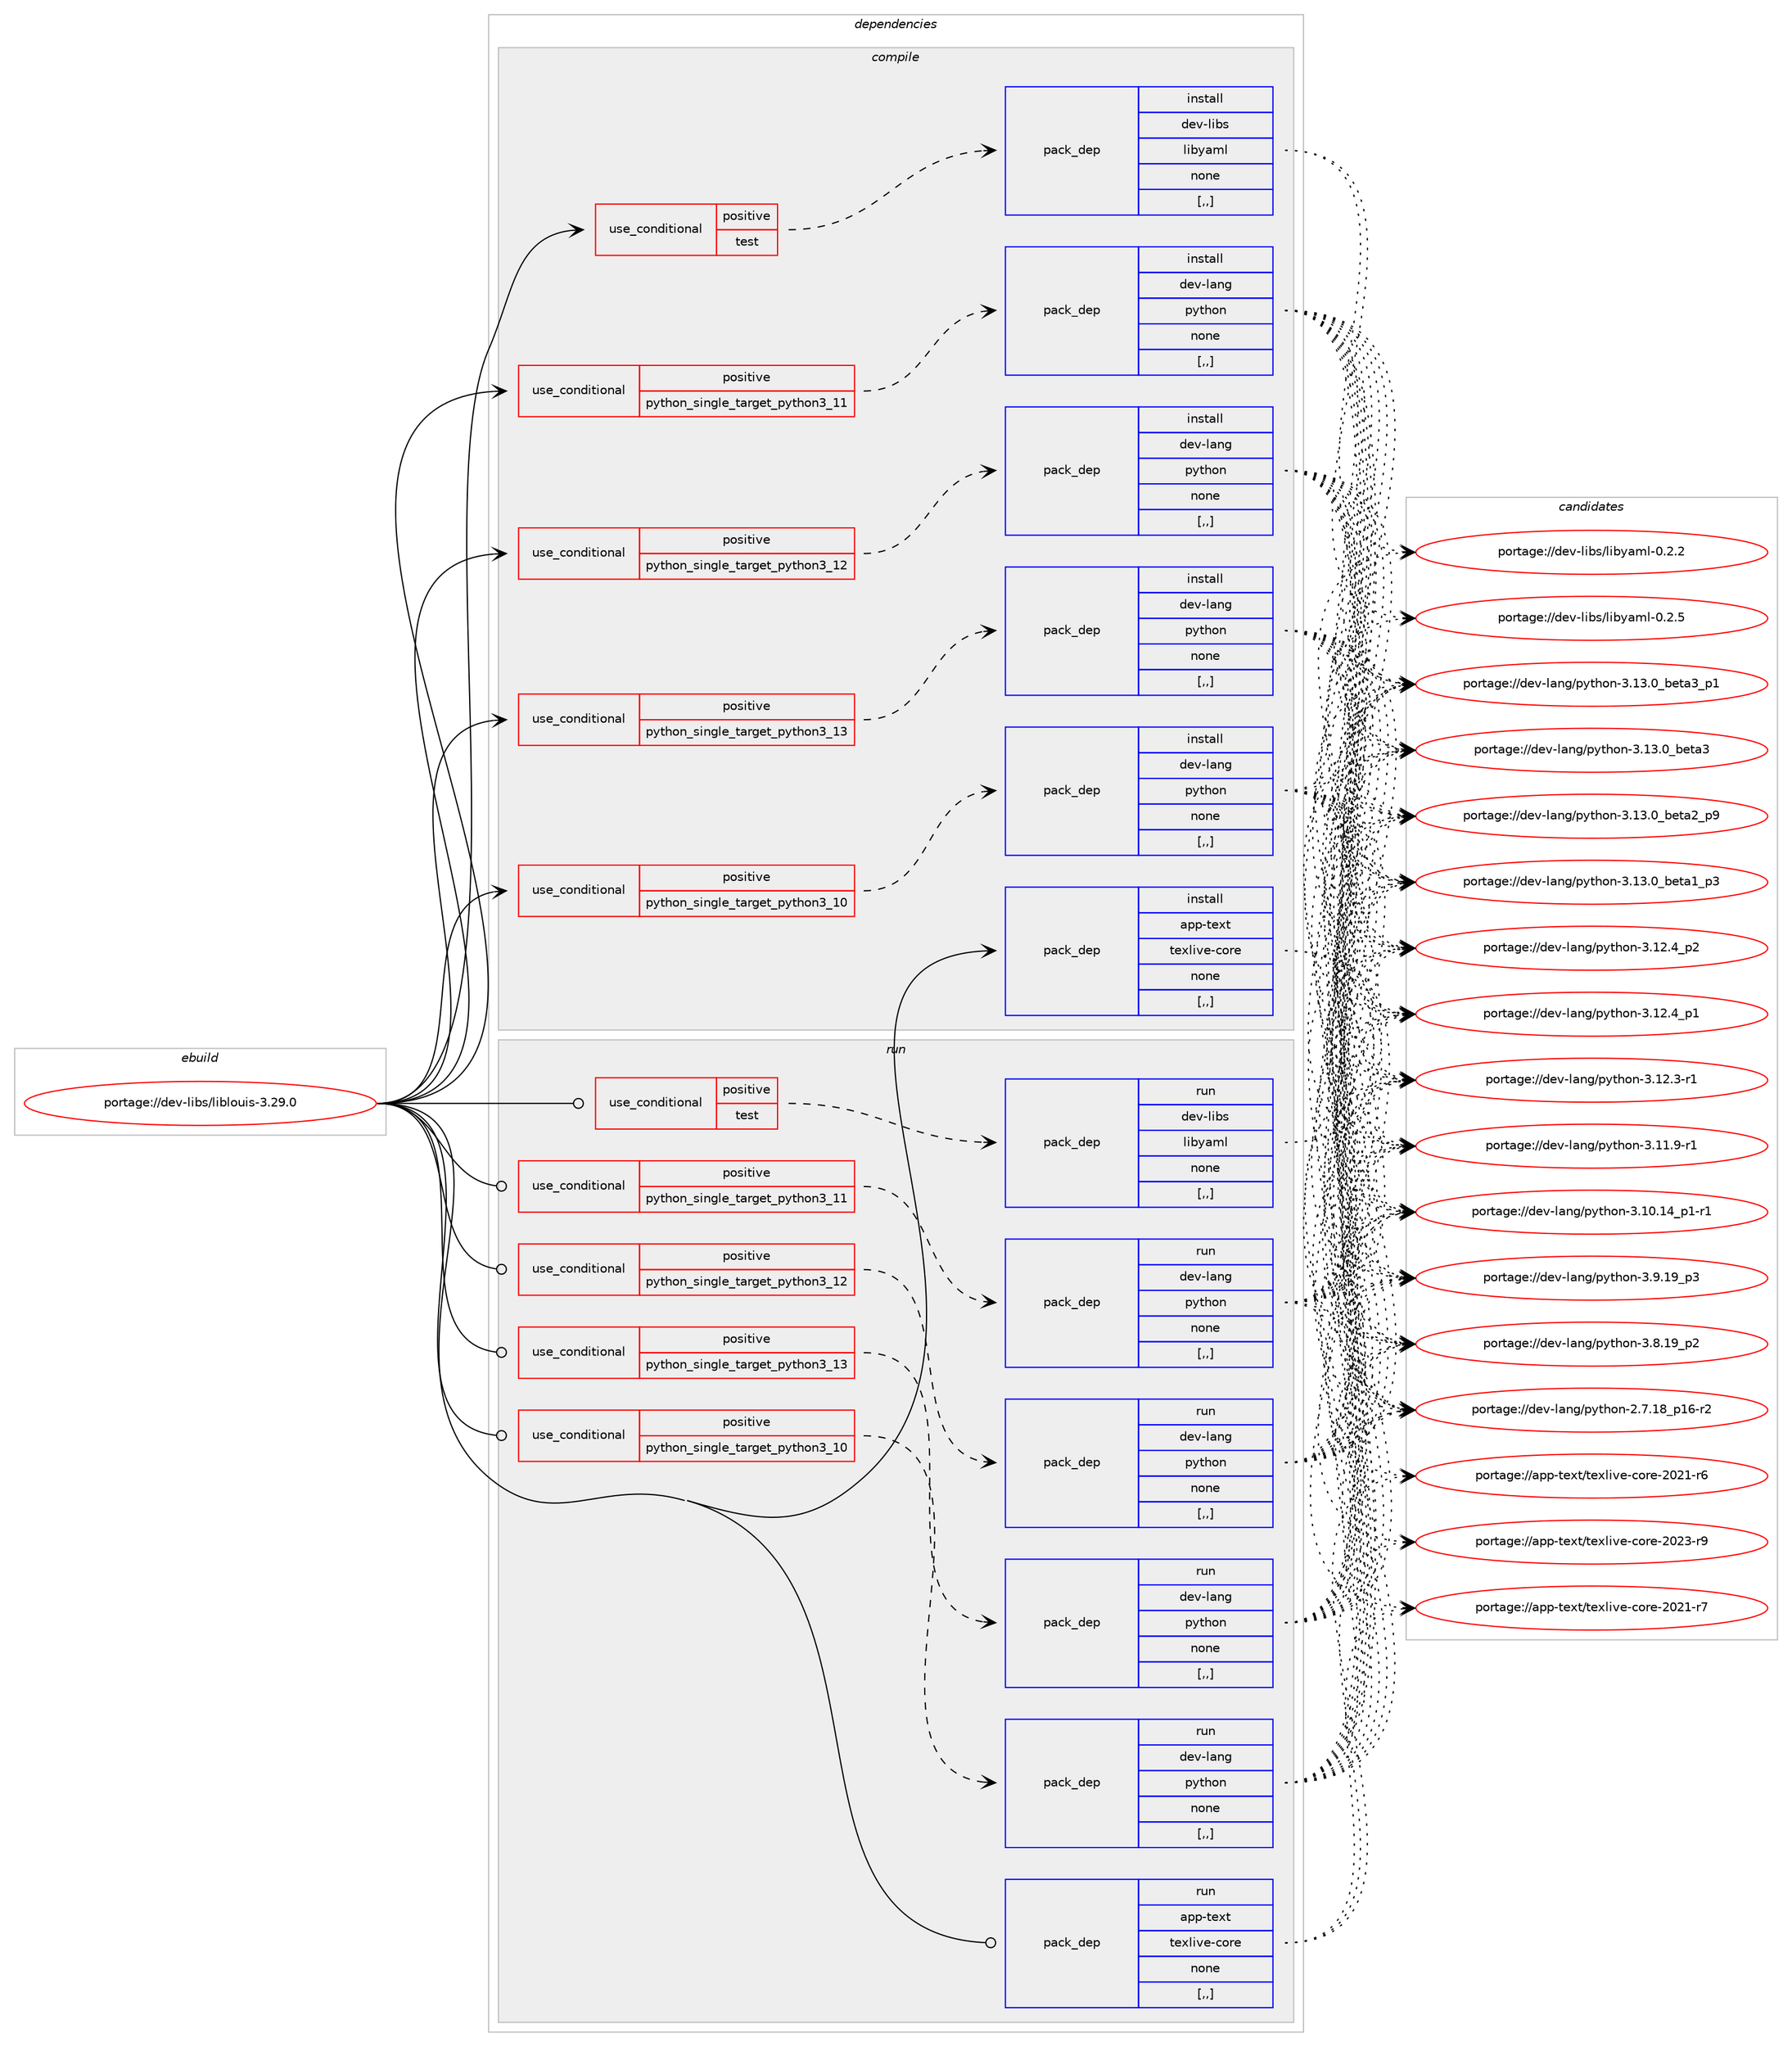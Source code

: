 digraph prolog {

# *************
# Graph options
# *************

newrank=true;
concentrate=true;
compound=true;
graph [rankdir=LR,fontname=Helvetica,fontsize=10,ranksep=1.5];#, ranksep=2.5, nodesep=0.2];
edge  [arrowhead=vee];
node  [fontname=Helvetica,fontsize=10];

# **********
# The ebuild
# **********

subgraph cluster_leftcol {
color=gray;
label=<<i>ebuild</i>>;
id [label="portage://dev-libs/liblouis-3.29.0", color=red, width=4, href="../dev-libs/liblouis-3.29.0.svg"];
}

# ****************
# The dependencies
# ****************

subgraph cluster_midcol {
color=gray;
label=<<i>dependencies</i>>;
subgraph cluster_compile {
fillcolor="#eeeeee";
style=filled;
label=<<i>compile</i>>;
subgraph cond26907 {
dependency109926 [label=<<TABLE BORDER="0" CELLBORDER="1" CELLSPACING="0" CELLPADDING="4"><TR><TD ROWSPAN="3" CELLPADDING="10">use_conditional</TD></TR><TR><TD>positive</TD></TR><TR><TD>python_single_target_python3_10</TD></TR></TABLE>>, shape=none, color=red];
subgraph pack81826 {
dependency109927 [label=<<TABLE BORDER="0" CELLBORDER="1" CELLSPACING="0" CELLPADDING="4" WIDTH="220"><TR><TD ROWSPAN="6" CELLPADDING="30">pack_dep</TD></TR><TR><TD WIDTH="110">install</TD></TR><TR><TD>dev-lang</TD></TR><TR><TD>python</TD></TR><TR><TD>none</TD></TR><TR><TD>[,,]</TD></TR></TABLE>>, shape=none, color=blue];
}
dependency109926:e -> dependency109927:w [weight=20,style="dashed",arrowhead="vee"];
}
id:e -> dependency109926:w [weight=20,style="solid",arrowhead="vee"];
subgraph cond26908 {
dependency109928 [label=<<TABLE BORDER="0" CELLBORDER="1" CELLSPACING="0" CELLPADDING="4"><TR><TD ROWSPAN="3" CELLPADDING="10">use_conditional</TD></TR><TR><TD>positive</TD></TR><TR><TD>python_single_target_python3_11</TD></TR></TABLE>>, shape=none, color=red];
subgraph pack81827 {
dependency109929 [label=<<TABLE BORDER="0" CELLBORDER="1" CELLSPACING="0" CELLPADDING="4" WIDTH="220"><TR><TD ROWSPAN="6" CELLPADDING="30">pack_dep</TD></TR><TR><TD WIDTH="110">install</TD></TR><TR><TD>dev-lang</TD></TR><TR><TD>python</TD></TR><TR><TD>none</TD></TR><TR><TD>[,,]</TD></TR></TABLE>>, shape=none, color=blue];
}
dependency109928:e -> dependency109929:w [weight=20,style="dashed",arrowhead="vee"];
}
id:e -> dependency109928:w [weight=20,style="solid",arrowhead="vee"];
subgraph cond26909 {
dependency109930 [label=<<TABLE BORDER="0" CELLBORDER="1" CELLSPACING="0" CELLPADDING="4"><TR><TD ROWSPAN="3" CELLPADDING="10">use_conditional</TD></TR><TR><TD>positive</TD></TR><TR><TD>python_single_target_python3_12</TD></TR></TABLE>>, shape=none, color=red];
subgraph pack81828 {
dependency109931 [label=<<TABLE BORDER="0" CELLBORDER="1" CELLSPACING="0" CELLPADDING="4" WIDTH="220"><TR><TD ROWSPAN="6" CELLPADDING="30">pack_dep</TD></TR><TR><TD WIDTH="110">install</TD></TR><TR><TD>dev-lang</TD></TR><TR><TD>python</TD></TR><TR><TD>none</TD></TR><TR><TD>[,,]</TD></TR></TABLE>>, shape=none, color=blue];
}
dependency109930:e -> dependency109931:w [weight=20,style="dashed",arrowhead="vee"];
}
id:e -> dependency109930:w [weight=20,style="solid",arrowhead="vee"];
subgraph cond26910 {
dependency109932 [label=<<TABLE BORDER="0" CELLBORDER="1" CELLSPACING="0" CELLPADDING="4"><TR><TD ROWSPAN="3" CELLPADDING="10">use_conditional</TD></TR><TR><TD>positive</TD></TR><TR><TD>python_single_target_python3_13</TD></TR></TABLE>>, shape=none, color=red];
subgraph pack81829 {
dependency109933 [label=<<TABLE BORDER="0" CELLBORDER="1" CELLSPACING="0" CELLPADDING="4" WIDTH="220"><TR><TD ROWSPAN="6" CELLPADDING="30">pack_dep</TD></TR><TR><TD WIDTH="110">install</TD></TR><TR><TD>dev-lang</TD></TR><TR><TD>python</TD></TR><TR><TD>none</TD></TR><TR><TD>[,,]</TD></TR></TABLE>>, shape=none, color=blue];
}
dependency109932:e -> dependency109933:w [weight=20,style="dashed",arrowhead="vee"];
}
id:e -> dependency109932:w [weight=20,style="solid",arrowhead="vee"];
subgraph cond26911 {
dependency109934 [label=<<TABLE BORDER="0" CELLBORDER="1" CELLSPACING="0" CELLPADDING="4"><TR><TD ROWSPAN="3" CELLPADDING="10">use_conditional</TD></TR><TR><TD>positive</TD></TR><TR><TD>test</TD></TR></TABLE>>, shape=none, color=red];
subgraph pack81830 {
dependency109935 [label=<<TABLE BORDER="0" CELLBORDER="1" CELLSPACING="0" CELLPADDING="4" WIDTH="220"><TR><TD ROWSPAN="6" CELLPADDING="30">pack_dep</TD></TR><TR><TD WIDTH="110">install</TD></TR><TR><TD>dev-libs</TD></TR><TR><TD>libyaml</TD></TR><TR><TD>none</TD></TR><TR><TD>[,,]</TD></TR></TABLE>>, shape=none, color=blue];
}
dependency109934:e -> dependency109935:w [weight=20,style="dashed",arrowhead="vee"];
}
id:e -> dependency109934:w [weight=20,style="solid",arrowhead="vee"];
subgraph pack81831 {
dependency109936 [label=<<TABLE BORDER="0" CELLBORDER="1" CELLSPACING="0" CELLPADDING="4" WIDTH="220"><TR><TD ROWSPAN="6" CELLPADDING="30">pack_dep</TD></TR><TR><TD WIDTH="110">install</TD></TR><TR><TD>app-text</TD></TR><TR><TD>texlive-core</TD></TR><TR><TD>none</TD></TR><TR><TD>[,,]</TD></TR></TABLE>>, shape=none, color=blue];
}
id:e -> dependency109936:w [weight=20,style="solid",arrowhead="vee"];
}
subgraph cluster_compileandrun {
fillcolor="#eeeeee";
style=filled;
label=<<i>compile and run</i>>;
}
subgraph cluster_run {
fillcolor="#eeeeee";
style=filled;
label=<<i>run</i>>;
subgraph cond26912 {
dependency109937 [label=<<TABLE BORDER="0" CELLBORDER="1" CELLSPACING="0" CELLPADDING="4"><TR><TD ROWSPAN="3" CELLPADDING="10">use_conditional</TD></TR><TR><TD>positive</TD></TR><TR><TD>python_single_target_python3_10</TD></TR></TABLE>>, shape=none, color=red];
subgraph pack81832 {
dependency109938 [label=<<TABLE BORDER="0" CELLBORDER="1" CELLSPACING="0" CELLPADDING="4" WIDTH="220"><TR><TD ROWSPAN="6" CELLPADDING="30">pack_dep</TD></TR><TR><TD WIDTH="110">run</TD></TR><TR><TD>dev-lang</TD></TR><TR><TD>python</TD></TR><TR><TD>none</TD></TR><TR><TD>[,,]</TD></TR></TABLE>>, shape=none, color=blue];
}
dependency109937:e -> dependency109938:w [weight=20,style="dashed",arrowhead="vee"];
}
id:e -> dependency109937:w [weight=20,style="solid",arrowhead="odot"];
subgraph cond26913 {
dependency109939 [label=<<TABLE BORDER="0" CELLBORDER="1" CELLSPACING="0" CELLPADDING="4"><TR><TD ROWSPAN="3" CELLPADDING="10">use_conditional</TD></TR><TR><TD>positive</TD></TR><TR><TD>python_single_target_python3_11</TD></TR></TABLE>>, shape=none, color=red];
subgraph pack81833 {
dependency109940 [label=<<TABLE BORDER="0" CELLBORDER="1" CELLSPACING="0" CELLPADDING="4" WIDTH="220"><TR><TD ROWSPAN="6" CELLPADDING="30">pack_dep</TD></TR><TR><TD WIDTH="110">run</TD></TR><TR><TD>dev-lang</TD></TR><TR><TD>python</TD></TR><TR><TD>none</TD></TR><TR><TD>[,,]</TD></TR></TABLE>>, shape=none, color=blue];
}
dependency109939:e -> dependency109940:w [weight=20,style="dashed",arrowhead="vee"];
}
id:e -> dependency109939:w [weight=20,style="solid",arrowhead="odot"];
subgraph cond26914 {
dependency109941 [label=<<TABLE BORDER="0" CELLBORDER="1" CELLSPACING="0" CELLPADDING="4"><TR><TD ROWSPAN="3" CELLPADDING="10">use_conditional</TD></TR><TR><TD>positive</TD></TR><TR><TD>python_single_target_python3_12</TD></TR></TABLE>>, shape=none, color=red];
subgraph pack81834 {
dependency109942 [label=<<TABLE BORDER="0" CELLBORDER="1" CELLSPACING="0" CELLPADDING="4" WIDTH="220"><TR><TD ROWSPAN="6" CELLPADDING="30">pack_dep</TD></TR><TR><TD WIDTH="110">run</TD></TR><TR><TD>dev-lang</TD></TR><TR><TD>python</TD></TR><TR><TD>none</TD></TR><TR><TD>[,,]</TD></TR></TABLE>>, shape=none, color=blue];
}
dependency109941:e -> dependency109942:w [weight=20,style="dashed",arrowhead="vee"];
}
id:e -> dependency109941:w [weight=20,style="solid",arrowhead="odot"];
subgraph cond26915 {
dependency109943 [label=<<TABLE BORDER="0" CELLBORDER="1" CELLSPACING="0" CELLPADDING="4"><TR><TD ROWSPAN="3" CELLPADDING="10">use_conditional</TD></TR><TR><TD>positive</TD></TR><TR><TD>python_single_target_python3_13</TD></TR></TABLE>>, shape=none, color=red];
subgraph pack81835 {
dependency109944 [label=<<TABLE BORDER="0" CELLBORDER="1" CELLSPACING="0" CELLPADDING="4" WIDTH="220"><TR><TD ROWSPAN="6" CELLPADDING="30">pack_dep</TD></TR><TR><TD WIDTH="110">run</TD></TR><TR><TD>dev-lang</TD></TR><TR><TD>python</TD></TR><TR><TD>none</TD></TR><TR><TD>[,,]</TD></TR></TABLE>>, shape=none, color=blue];
}
dependency109943:e -> dependency109944:w [weight=20,style="dashed",arrowhead="vee"];
}
id:e -> dependency109943:w [weight=20,style="solid",arrowhead="odot"];
subgraph cond26916 {
dependency109945 [label=<<TABLE BORDER="0" CELLBORDER="1" CELLSPACING="0" CELLPADDING="4"><TR><TD ROWSPAN="3" CELLPADDING="10">use_conditional</TD></TR><TR><TD>positive</TD></TR><TR><TD>test</TD></TR></TABLE>>, shape=none, color=red];
subgraph pack81836 {
dependency109946 [label=<<TABLE BORDER="0" CELLBORDER="1" CELLSPACING="0" CELLPADDING="4" WIDTH="220"><TR><TD ROWSPAN="6" CELLPADDING="30">pack_dep</TD></TR><TR><TD WIDTH="110">run</TD></TR><TR><TD>dev-libs</TD></TR><TR><TD>libyaml</TD></TR><TR><TD>none</TD></TR><TR><TD>[,,]</TD></TR></TABLE>>, shape=none, color=blue];
}
dependency109945:e -> dependency109946:w [weight=20,style="dashed",arrowhead="vee"];
}
id:e -> dependency109945:w [weight=20,style="solid",arrowhead="odot"];
subgraph pack81837 {
dependency109947 [label=<<TABLE BORDER="0" CELLBORDER="1" CELLSPACING="0" CELLPADDING="4" WIDTH="220"><TR><TD ROWSPAN="6" CELLPADDING="30">pack_dep</TD></TR><TR><TD WIDTH="110">run</TD></TR><TR><TD>app-text</TD></TR><TR><TD>texlive-core</TD></TR><TR><TD>none</TD></TR><TR><TD>[,,]</TD></TR></TABLE>>, shape=none, color=blue];
}
id:e -> dependency109947:w [weight=20,style="solid",arrowhead="odot"];
}
}

# **************
# The candidates
# **************

subgraph cluster_choices {
rank=same;
color=gray;
label=<<i>candidates</i>>;

subgraph choice81826 {
color=black;
nodesep=1;
choice10010111845108971101034711212111610411111045514649514648959810111697519511249 [label="portage://dev-lang/python-3.13.0_beta3_p1", color=red, width=4,href="../dev-lang/python-3.13.0_beta3_p1.svg"];
choice1001011184510897110103471121211161041111104551464951464895981011169751 [label="portage://dev-lang/python-3.13.0_beta3", color=red, width=4,href="../dev-lang/python-3.13.0_beta3.svg"];
choice10010111845108971101034711212111610411111045514649514648959810111697509511257 [label="portage://dev-lang/python-3.13.0_beta2_p9", color=red, width=4,href="../dev-lang/python-3.13.0_beta2_p9.svg"];
choice10010111845108971101034711212111610411111045514649514648959810111697499511251 [label="portage://dev-lang/python-3.13.0_beta1_p3", color=red, width=4,href="../dev-lang/python-3.13.0_beta1_p3.svg"];
choice100101118451089711010347112121116104111110455146495046529511250 [label="portage://dev-lang/python-3.12.4_p2", color=red, width=4,href="../dev-lang/python-3.12.4_p2.svg"];
choice100101118451089711010347112121116104111110455146495046529511249 [label="portage://dev-lang/python-3.12.4_p1", color=red, width=4,href="../dev-lang/python-3.12.4_p1.svg"];
choice100101118451089711010347112121116104111110455146495046514511449 [label="portage://dev-lang/python-3.12.3-r1", color=red, width=4,href="../dev-lang/python-3.12.3-r1.svg"];
choice100101118451089711010347112121116104111110455146494946574511449 [label="portage://dev-lang/python-3.11.9-r1", color=red, width=4,href="../dev-lang/python-3.11.9-r1.svg"];
choice100101118451089711010347112121116104111110455146494846495295112494511449 [label="portage://dev-lang/python-3.10.14_p1-r1", color=red, width=4,href="../dev-lang/python-3.10.14_p1-r1.svg"];
choice100101118451089711010347112121116104111110455146574649579511251 [label="portage://dev-lang/python-3.9.19_p3", color=red, width=4,href="../dev-lang/python-3.9.19_p3.svg"];
choice100101118451089711010347112121116104111110455146564649579511250 [label="portage://dev-lang/python-3.8.19_p2", color=red, width=4,href="../dev-lang/python-3.8.19_p2.svg"];
choice100101118451089711010347112121116104111110455046554649569511249544511450 [label="portage://dev-lang/python-2.7.18_p16-r2", color=red, width=4,href="../dev-lang/python-2.7.18_p16-r2.svg"];
dependency109927:e -> choice10010111845108971101034711212111610411111045514649514648959810111697519511249:w [style=dotted,weight="100"];
dependency109927:e -> choice1001011184510897110103471121211161041111104551464951464895981011169751:w [style=dotted,weight="100"];
dependency109927:e -> choice10010111845108971101034711212111610411111045514649514648959810111697509511257:w [style=dotted,weight="100"];
dependency109927:e -> choice10010111845108971101034711212111610411111045514649514648959810111697499511251:w [style=dotted,weight="100"];
dependency109927:e -> choice100101118451089711010347112121116104111110455146495046529511250:w [style=dotted,weight="100"];
dependency109927:e -> choice100101118451089711010347112121116104111110455146495046529511249:w [style=dotted,weight="100"];
dependency109927:e -> choice100101118451089711010347112121116104111110455146495046514511449:w [style=dotted,weight="100"];
dependency109927:e -> choice100101118451089711010347112121116104111110455146494946574511449:w [style=dotted,weight="100"];
dependency109927:e -> choice100101118451089711010347112121116104111110455146494846495295112494511449:w [style=dotted,weight="100"];
dependency109927:e -> choice100101118451089711010347112121116104111110455146574649579511251:w [style=dotted,weight="100"];
dependency109927:e -> choice100101118451089711010347112121116104111110455146564649579511250:w [style=dotted,weight="100"];
dependency109927:e -> choice100101118451089711010347112121116104111110455046554649569511249544511450:w [style=dotted,weight="100"];
}
subgraph choice81827 {
color=black;
nodesep=1;
choice10010111845108971101034711212111610411111045514649514648959810111697519511249 [label="portage://dev-lang/python-3.13.0_beta3_p1", color=red, width=4,href="../dev-lang/python-3.13.0_beta3_p1.svg"];
choice1001011184510897110103471121211161041111104551464951464895981011169751 [label="portage://dev-lang/python-3.13.0_beta3", color=red, width=4,href="../dev-lang/python-3.13.0_beta3.svg"];
choice10010111845108971101034711212111610411111045514649514648959810111697509511257 [label="portage://dev-lang/python-3.13.0_beta2_p9", color=red, width=4,href="../dev-lang/python-3.13.0_beta2_p9.svg"];
choice10010111845108971101034711212111610411111045514649514648959810111697499511251 [label="portage://dev-lang/python-3.13.0_beta1_p3", color=red, width=4,href="../dev-lang/python-3.13.0_beta1_p3.svg"];
choice100101118451089711010347112121116104111110455146495046529511250 [label="portage://dev-lang/python-3.12.4_p2", color=red, width=4,href="../dev-lang/python-3.12.4_p2.svg"];
choice100101118451089711010347112121116104111110455146495046529511249 [label="portage://dev-lang/python-3.12.4_p1", color=red, width=4,href="../dev-lang/python-3.12.4_p1.svg"];
choice100101118451089711010347112121116104111110455146495046514511449 [label="portage://dev-lang/python-3.12.3-r1", color=red, width=4,href="../dev-lang/python-3.12.3-r1.svg"];
choice100101118451089711010347112121116104111110455146494946574511449 [label="portage://dev-lang/python-3.11.9-r1", color=red, width=4,href="../dev-lang/python-3.11.9-r1.svg"];
choice100101118451089711010347112121116104111110455146494846495295112494511449 [label="portage://dev-lang/python-3.10.14_p1-r1", color=red, width=4,href="../dev-lang/python-3.10.14_p1-r1.svg"];
choice100101118451089711010347112121116104111110455146574649579511251 [label="portage://dev-lang/python-3.9.19_p3", color=red, width=4,href="../dev-lang/python-3.9.19_p3.svg"];
choice100101118451089711010347112121116104111110455146564649579511250 [label="portage://dev-lang/python-3.8.19_p2", color=red, width=4,href="../dev-lang/python-3.8.19_p2.svg"];
choice100101118451089711010347112121116104111110455046554649569511249544511450 [label="portage://dev-lang/python-2.7.18_p16-r2", color=red, width=4,href="../dev-lang/python-2.7.18_p16-r2.svg"];
dependency109929:e -> choice10010111845108971101034711212111610411111045514649514648959810111697519511249:w [style=dotted,weight="100"];
dependency109929:e -> choice1001011184510897110103471121211161041111104551464951464895981011169751:w [style=dotted,weight="100"];
dependency109929:e -> choice10010111845108971101034711212111610411111045514649514648959810111697509511257:w [style=dotted,weight="100"];
dependency109929:e -> choice10010111845108971101034711212111610411111045514649514648959810111697499511251:w [style=dotted,weight="100"];
dependency109929:e -> choice100101118451089711010347112121116104111110455146495046529511250:w [style=dotted,weight="100"];
dependency109929:e -> choice100101118451089711010347112121116104111110455146495046529511249:w [style=dotted,weight="100"];
dependency109929:e -> choice100101118451089711010347112121116104111110455146495046514511449:w [style=dotted,weight="100"];
dependency109929:e -> choice100101118451089711010347112121116104111110455146494946574511449:w [style=dotted,weight="100"];
dependency109929:e -> choice100101118451089711010347112121116104111110455146494846495295112494511449:w [style=dotted,weight="100"];
dependency109929:e -> choice100101118451089711010347112121116104111110455146574649579511251:w [style=dotted,weight="100"];
dependency109929:e -> choice100101118451089711010347112121116104111110455146564649579511250:w [style=dotted,weight="100"];
dependency109929:e -> choice100101118451089711010347112121116104111110455046554649569511249544511450:w [style=dotted,weight="100"];
}
subgraph choice81828 {
color=black;
nodesep=1;
choice10010111845108971101034711212111610411111045514649514648959810111697519511249 [label="portage://dev-lang/python-3.13.0_beta3_p1", color=red, width=4,href="../dev-lang/python-3.13.0_beta3_p1.svg"];
choice1001011184510897110103471121211161041111104551464951464895981011169751 [label="portage://dev-lang/python-3.13.0_beta3", color=red, width=4,href="../dev-lang/python-3.13.0_beta3.svg"];
choice10010111845108971101034711212111610411111045514649514648959810111697509511257 [label="portage://dev-lang/python-3.13.0_beta2_p9", color=red, width=4,href="../dev-lang/python-3.13.0_beta2_p9.svg"];
choice10010111845108971101034711212111610411111045514649514648959810111697499511251 [label="portage://dev-lang/python-3.13.0_beta1_p3", color=red, width=4,href="../dev-lang/python-3.13.0_beta1_p3.svg"];
choice100101118451089711010347112121116104111110455146495046529511250 [label="portage://dev-lang/python-3.12.4_p2", color=red, width=4,href="../dev-lang/python-3.12.4_p2.svg"];
choice100101118451089711010347112121116104111110455146495046529511249 [label="portage://dev-lang/python-3.12.4_p1", color=red, width=4,href="../dev-lang/python-3.12.4_p1.svg"];
choice100101118451089711010347112121116104111110455146495046514511449 [label="portage://dev-lang/python-3.12.3-r1", color=red, width=4,href="../dev-lang/python-3.12.3-r1.svg"];
choice100101118451089711010347112121116104111110455146494946574511449 [label="portage://dev-lang/python-3.11.9-r1", color=red, width=4,href="../dev-lang/python-3.11.9-r1.svg"];
choice100101118451089711010347112121116104111110455146494846495295112494511449 [label="portage://dev-lang/python-3.10.14_p1-r1", color=red, width=4,href="../dev-lang/python-3.10.14_p1-r1.svg"];
choice100101118451089711010347112121116104111110455146574649579511251 [label="portage://dev-lang/python-3.9.19_p3", color=red, width=4,href="../dev-lang/python-3.9.19_p3.svg"];
choice100101118451089711010347112121116104111110455146564649579511250 [label="portage://dev-lang/python-3.8.19_p2", color=red, width=4,href="../dev-lang/python-3.8.19_p2.svg"];
choice100101118451089711010347112121116104111110455046554649569511249544511450 [label="portage://dev-lang/python-2.7.18_p16-r2", color=red, width=4,href="../dev-lang/python-2.7.18_p16-r2.svg"];
dependency109931:e -> choice10010111845108971101034711212111610411111045514649514648959810111697519511249:w [style=dotted,weight="100"];
dependency109931:e -> choice1001011184510897110103471121211161041111104551464951464895981011169751:w [style=dotted,weight="100"];
dependency109931:e -> choice10010111845108971101034711212111610411111045514649514648959810111697509511257:w [style=dotted,weight="100"];
dependency109931:e -> choice10010111845108971101034711212111610411111045514649514648959810111697499511251:w [style=dotted,weight="100"];
dependency109931:e -> choice100101118451089711010347112121116104111110455146495046529511250:w [style=dotted,weight="100"];
dependency109931:e -> choice100101118451089711010347112121116104111110455146495046529511249:w [style=dotted,weight="100"];
dependency109931:e -> choice100101118451089711010347112121116104111110455146495046514511449:w [style=dotted,weight="100"];
dependency109931:e -> choice100101118451089711010347112121116104111110455146494946574511449:w [style=dotted,weight="100"];
dependency109931:e -> choice100101118451089711010347112121116104111110455146494846495295112494511449:w [style=dotted,weight="100"];
dependency109931:e -> choice100101118451089711010347112121116104111110455146574649579511251:w [style=dotted,weight="100"];
dependency109931:e -> choice100101118451089711010347112121116104111110455146564649579511250:w [style=dotted,weight="100"];
dependency109931:e -> choice100101118451089711010347112121116104111110455046554649569511249544511450:w [style=dotted,weight="100"];
}
subgraph choice81829 {
color=black;
nodesep=1;
choice10010111845108971101034711212111610411111045514649514648959810111697519511249 [label="portage://dev-lang/python-3.13.0_beta3_p1", color=red, width=4,href="../dev-lang/python-3.13.0_beta3_p1.svg"];
choice1001011184510897110103471121211161041111104551464951464895981011169751 [label="portage://dev-lang/python-3.13.0_beta3", color=red, width=4,href="../dev-lang/python-3.13.0_beta3.svg"];
choice10010111845108971101034711212111610411111045514649514648959810111697509511257 [label="portage://dev-lang/python-3.13.0_beta2_p9", color=red, width=4,href="../dev-lang/python-3.13.0_beta2_p9.svg"];
choice10010111845108971101034711212111610411111045514649514648959810111697499511251 [label="portage://dev-lang/python-3.13.0_beta1_p3", color=red, width=4,href="../dev-lang/python-3.13.0_beta1_p3.svg"];
choice100101118451089711010347112121116104111110455146495046529511250 [label="portage://dev-lang/python-3.12.4_p2", color=red, width=4,href="../dev-lang/python-3.12.4_p2.svg"];
choice100101118451089711010347112121116104111110455146495046529511249 [label="portage://dev-lang/python-3.12.4_p1", color=red, width=4,href="../dev-lang/python-3.12.4_p1.svg"];
choice100101118451089711010347112121116104111110455146495046514511449 [label="portage://dev-lang/python-3.12.3-r1", color=red, width=4,href="../dev-lang/python-3.12.3-r1.svg"];
choice100101118451089711010347112121116104111110455146494946574511449 [label="portage://dev-lang/python-3.11.9-r1", color=red, width=4,href="../dev-lang/python-3.11.9-r1.svg"];
choice100101118451089711010347112121116104111110455146494846495295112494511449 [label="portage://dev-lang/python-3.10.14_p1-r1", color=red, width=4,href="../dev-lang/python-3.10.14_p1-r1.svg"];
choice100101118451089711010347112121116104111110455146574649579511251 [label="portage://dev-lang/python-3.9.19_p3", color=red, width=4,href="../dev-lang/python-3.9.19_p3.svg"];
choice100101118451089711010347112121116104111110455146564649579511250 [label="portage://dev-lang/python-3.8.19_p2", color=red, width=4,href="../dev-lang/python-3.8.19_p2.svg"];
choice100101118451089711010347112121116104111110455046554649569511249544511450 [label="portage://dev-lang/python-2.7.18_p16-r2", color=red, width=4,href="../dev-lang/python-2.7.18_p16-r2.svg"];
dependency109933:e -> choice10010111845108971101034711212111610411111045514649514648959810111697519511249:w [style=dotted,weight="100"];
dependency109933:e -> choice1001011184510897110103471121211161041111104551464951464895981011169751:w [style=dotted,weight="100"];
dependency109933:e -> choice10010111845108971101034711212111610411111045514649514648959810111697509511257:w [style=dotted,weight="100"];
dependency109933:e -> choice10010111845108971101034711212111610411111045514649514648959810111697499511251:w [style=dotted,weight="100"];
dependency109933:e -> choice100101118451089711010347112121116104111110455146495046529511250:w [style=dotted,weight="100"];
dependency109933:e -> choice100101118451089711010347112121116104111110455146495046529511249:w [style=dotted,weight="100"];
dependency109933:e -> choice100101118451089711010347112121116104111110455146495046514511449:w [style=dotted,weight="100"];
dependency109933:e -> choice100101118451089711010347112121116104111110455146494946574511449:w [style=dotted,weight="100"];
dependency109933:e -> choice100101118451089711010347112121116104111110455146494846495295112494511449:w [style=dotted,weight="100"];
dependency109933:e -> choice100101118451089711010347112121116104111110455146574649579511251:w [style=dotted,weight="100"];
dependency109933:e -> choice100101118451089711010347112121116104111110455146564649579511250:w [style=dotted,weight="100"];
dependency109933:e -> choice100101118451089711010347112121116104111110455046554649569511249544511450:w [style=dotted,weight="100"];
}
subgraph choice81830 {
color=black;
nodesep=1;
choice1001011184510810598115471081059812197109108454846504653 [label="portage://dev-libs/libyaml-0.2.5", color=red, width=4,href="../dev-libs/libyaml-0.2.5.svg"];
choice1001011184510810598115471081059812197109108454846504650 [label="portage://dev-libs/libyaml-0.2.2", color=red, width=4,href="../dev-libs/libyaml-0.2.2.svg"];
dependency109935:e -> choice1001011184510810598115471081059812197109108454846504653:w [style=dotted,weight="100"];
dependency109935:e -> choice1001011184510810598115471081059812197109108454846504650:w [style=dotted,weight="100"];
}
subgraph choice81831 {
color=black;
nodesep=1;
choice971121124511610112011647116101120108105118101459911111410145504850514511457 [label="portage://app-text/texlive-core-2023-r9", color=red, width=4,href="../app-text/texlive-core-2023-r9.svg"];
choice971121124511610112011647116101120108105118101459911111410145504850494511455 [label="portage://app-text/texlive-core-2021-r7", color=red, width=4,href="../app-text/texlive-core-2021-r7.svg"];
choice971121124511610112011647116101120108105118101459911111410145504850494511454 [label="portage://app-text/texlive-core-2021-r6", color=red, width=4,href="../app-text/texlive-core-2021-r6.svg"];
dependency109936:e -> choice971121124511610112011647116101120108105118101459911111410145504850514511457:w [style=dotted,weight="100"];
dependency109936:e -> choice971121124511610112011647116101120108105118101459911111410145504850494511455:w [style=dotted,weight="100"];
dependency109936:e -> choice971121124511610112011647116101120108105118101459911111410145504850494511454:w [style=dotted,weight="100"];
}
subgraph choice81832 {
color=black;
nodesep=1;
choice10010111845108971101034711212111610411111045514649514648959810111697519511249 [label="portage://dev-lang/python-3.13.0_beta3_p1", color=red, width=4,href="../dev-lang/python-3.13.0_beta3_p1.svg"];
choice1001011184510897110103471121211161041111104551464951464895981011169751 [label="portage://dev-lang/python-3.13.0_beta3", color=red, width=4,href="../dev-lang/python-3.13.0_beta3.svg"];
choice10010111845108971101034711212111610411111045514649514648959810111697509511257 [label="portage://dev-lang/python-3.13.0_beta2_p9", color=red, width=4,href="../dev-lang/python-3.13.0_beta2_p9.svg"];
choice10010111845108971101034711212111610411111045514649514648959810111697499511251 [label="portage://dev-lang/python-3.13.0_beta1_p3", color=red, width=4,href="../dev-lang/python-3.13.0_beta1_p3.svg"];
choice100101118451089711010347112121116104111110455146495046529511250 [label="portage://dev-lang/python-3.12.4_p2", color=red, width=4,href="../dev-lang/python-3.12.4_p2.svg"];
choice100101118451089711010347112121116104111110455146495046529511249 [label="portage://dev-lang/python-3.12.4_p1", color=red, width=4,href="../dev-lang/python-3.12.4_p1.svg"];
choice100101118451089711010347112121116104111110455146495046514511449 [label="portage://dev-lang/python-3.12.3-r1", color=red, width=4,href="../dev-lang/python-3.12.3-r1.svg"];
choice100101118451089711010347112121116104111110455146494946574511449 [label="portage://dev-lang/python-3.11.9-r1", color=red, width=4,href="../dev-lang/python-3.11.9-r1.svg"];
choice100101118451089711010347112121116104111110455146494846495295112494511449 [label="portage://dev-lang/python-3.10.14_p1-r1", color=red, width=4,href="../dev-lang/python-3.10.14_p1-r1.svg"];
choice100101118451089711010347112121116104111110455146574649579511251 [label="portage://dev-lang/python-3.9.19_p3", color=red, width=4,href="../dev-lang/python-3.9.19_p3.svg"];
choice100101118451089711010347112121116104111110455146564649579511250 [label="portage://dev-lang/python-3.8.19_p2", color=red, width=4,href="../dev-lang/python-3.8.19_p2.svg"];
choice100101118451089711010347112121116104111110455046554649569511249544511450 [label="portage://dev-lang/python-2.7.18_p16-r2", color=red, width=4,href="../dev-lang/python-2.7.18_p16-r2.svg"];
dependency109938:e -> choice10010111845108971101034711212111610411111045514649514648959810111697519511249:w [style=dotted,weight="100"];
dependency109938:e -> choice1001011184510897110103471121211161041111104551464951464895981011169751:w [style=dotted,weight="100"];
dependency109938:e -> choice10010111845108971101034711212111610411111045514649514648959810111697509511257:w [style=dotted,weight="100"];
dependency109938:e -> choice10010111845108971101034711212111610411111045514649514648959810111697499511251:w [style=dotted,weight="100"];
dependency109938:e -> choice100101118451089711010347112121116104111110455146495046529511250:w [style=dotted,weight="100"];
dependency109938:e -> choice100101118451089711010347112121116104111110455146495046529511249:w [style=dotted,weight="100"];
dependency109938:e -> choice100101118451089711010347112121116104111110455146495046514511449:w [style=dotted,weight="100"];
dependency109938:e -> choice100101118451089711010347112121116104111110455146494946574511449:w [style=dotted,weight="100"];
dependency109938:e -> choice100101118451089711010347112121116104111110455146494846495295112494511449:w [style=dotted,weight="100"];
dependency109938:e -> choice100101118451089711010347112121116104111110455146574649579511251:w [style=dotted,weight="100"];
dependency109938:e -> choice100101118451089711010347112121116104111110455146564649579511250:w [style=dotted,weight="100"];
dependency109938:e -> choice100101118451089711010347112121116104111110455046554649569511249544511450:w [style=dotted,weight="100"];
}
subgraph choice81833 {
color=black;
nodesep=1;
choice10010111845108971101034711212111610411111045514649514648959810111697519511249 [label="portage://dev-lang/python-3.13.0_beta3_p1", color=red, width=4,href="../dev-lang/python-3.13.0_beta3_p1.svg"];
choice1001011184510897110103471121211161041111104551464951464895981011169751 [label="portage://dev-lang/python-3.13.0_beta3", color=red, width=4,href="../dev-lang/python-3.13.0_beta3.svg"];
choice10010111845108971101034711212111610411111045514649514648959810111697509511257 [label="portage://dev-lang/python-3.13.0_beta2_p9", color=red, width=4,href="../dev-lang/python-3.13.0_beta2_p9.svg"];
choice10010111845108971101034711212111610411111045514649514648959810111697499511251 [label="portage://dev-lang/python-3.13.0_beta1_p3", color=red, width=4,href="../dev-lang/python-3.13.0_beta1_p3.svg"];
choice100101118451089711010347112121116104111110455146495046529511250 [label="portage://dev-lang/python-3.12.4_p2", color=red, width=4,href="../dev-lang/python-3.12.4_p2.svg"];
choice100101118451089711010347112121116104111110455146495046529511249 [label="portage://dev-lang/python-3.12.4_p1", color=red, width=4,href="../dev-lang/python-3.12.4_p1.svg"];
choice100101118451089711010347112121116104111110455146495046514511449 [label="portage://dev-lang/python-3.12.3-r1", color=red, width=4,href="../dev-lang/python-3.12.3-r1.svg"];
choice100101118451089711010347112121116104111110455146494946574511449 [label="portage://dev-lang/python-3.11.9-r1", color=red, width=4,href="../dev-lang/python-3.11.9-r1.svg"];
choice100101118451089711010347112121116104111110455146494846495295112494511449 [label="portage://dev-lang/python-3.10.14_p1-r1", color=red, width=4,href="../dev-lang/python-3.10.14_p1-r1.svg"];
choice100101118451089711010347112121116104111110455146574649579511251 [label="portage://dev-lang/python-3.9.19_p3", color=red, width=4,href="../dev-lang/python-3.9.19_p3.svg"];
choice100101118451089711010347112121116104111110455146564649579511250 [label="portage://dev-lang/python-3.8.19_p2", color=red, width=4,href="../dev-lang/python-3.8.19_p2.svg"];
choice100101118451089711010347112121116104111110455046554649569511249544511450 [label="portage://dev-lang/python-2.7.18_p16-r2", color=red, width=4,href="../dev-lang/python-2.7.18_p16-r2.svg"];
dependency109940:e -> choice10010111845108971101034711212111610411111045514649514648959810111697519511249:w [style=dotted,weight="100"];
dependency109940:e -> choice1001011184510897110103471121211161041111104551464951464895981011169751:w [style=dotted,weight="100"];
dependency109940:e -> choice10010111845108971101034711212111610411111045514649514648959810111697509511257:w [style=dotted,weight="100"];
dependency109940:e -> choice10010111845108971101034711212111610411111045514649514648959810111697499511251:w [style=dotted,weight="100"];
dependency109940:e -> choice100101118451089711010347112121116104111110455146495046529511250:w [style=dotted,weight="100"];
dependency109940:e -> choice100101118451089711010347112121116104111110455146495046529511249:w [style=dotted,weight="100"];
dependency109940:e -> choice100101118451089711010347112121116104111110455146495046514511449:w [style=dotted,weight="100"];
dependency109940:e -> choice100101118451089711010347112121116104111110455146494946574511449:w [style=dotted,weight="100"];
dependency109940:e -> choice100101118451089711010347112121116104111110455146494846495295112494511449:w [style=dotted,weight="100"];
dependency109940:e -> choice100101118451089711010347112121116104111110455146574649579511251:w [style=dotted,weight="100"];
dependency109940:e -> choice100101118451089711010347112121116104111110455146564649579511250:w [style=dotted,weight="100"];
dependency109940:e -> choice100101118451089711010347112121116104111110455046554649569511249544511450:w [style=dotted,weight="100"];
}
subgraph choice81834 {
color=black;
nodesep=1;
choice10010111845108971101034711212111610411111045514649514648959810111697519511249 [label="portage://dev-lang/python-3.13.0_beta3_p1", color=red, width=4,href="../dev-lang/python-3.13.0_beta3_p1.svg"];
choice1001011184510897110103471121211161041111104551464951464895981011169751 [label="portage://dev-lang/python-3.13.0_beta3", color=red, width=4,href="../dev-lang/python-3.13.0_beta3.svg"];
choice10010111845108971101034711212111610411111045514649514648959810111697509511257 [label="portage://dev-lang/python-3.13.0_beta2_p9", color=red, width=4,href="../dev-lang/python-3.13.0_beta2_p9.svg"];
choice10010111845108971101034711212111610411111045514649514648959810111697499511251 [label="portage://dev-lang/python-3.13.0_beta1_p3", color=red, width=4,href="../dev-lang/python-3.13.0_beta1_p3.svg"];
choice100101118451089711010347112121116104111110455146495046529511250 [label="portage://dev-lang/python-3.12.4_p2", color=red, width=4,href="../dev-lang/python-3.12.4_p2.svg"];
choice100101118451089711010347112121116104111110455146495046529511249 [label="portage://dev-lang/python-3.12.4_p1", color=red, width=4,href="../dev-lang/python-3.12.4_p1.svg"];
choice100101118451089711010347112121116104111110455146495046514511449 [label="portage://dev-lang/python-3.12.3-r1", color=red, width=4,href="../dev-lang/python-3.12.3-r1.svg"];
choice100101118451089711010347112121116104111110455146494946574511449 [label="portage://dev-lang/python-3.11.9-r1", color=red, width=4,href="../dev-lang/python-3.11.9-r1.svg"];
choice100101118451089711010347112121116104111110455146494846495295112494511449 [label="portage://dev-lang/python-3.10.14_p1-r1", color=red, width=4,href="../dev-lang/python-3.10.14_p1-r1.svg"];
choice100101118451089711010347112121116104111110455146574649579511251 [label="portage://dev-lang/python-3.9.19_p3", color=red, width=4,href="../dev-lang/python-3.9.19_p3.svg"];
choice100101118451089711010347112121116104111110455146564649579511250 [label="portage://dev-lang/python-3.8.19_p2", color=red, width=4,href="../dev-lang/python-3.8.19_p2.svg"];
choice100101118451089711010347112121116104111110455046554649569511249544511450 [label="portage://dev-lang/python-2.7.18_p16-r2", color=red, width=4,href="../dev-lang/python-2.7.18_p16-r2.svg"];
dependency109942:e -> choice10010111845108971101034711212111610411111045514649514648959810111697519511249:w [style=dotted,weight="100"];
dependency109942:e -> choice1001011184510897110103471121211161041111104551464951464895981011169751:w [style=dotted,weight="100"];
dependency109942:e -> choice10010111845108971101034711212111610411111045514649514648959810111697509511257:w [style=dotted,weight="100"];
dependency109942:e -> choice10010111845108971101034711212111610411111045514649514648959810111697499511251:w [style=dotted,weight="100"];
dependency109942:e -> choice100101118451089711010347112121116104111110455146495046529511250:w [style=dotted,weight="100"];
dependency109942:e -> choice100101118451089711010347112121116104111110455146495046529511249:w [style=dotted,weight="100"];
dependency109942:e -> choice100101118451089711010347112121116104111110455146495046514511449:w [style=dotted,weight="100"];
dependency109942:e -> choice100101118451089711010347112121116104111110455146494946574511449:w [style=dotted,weight="100"];
dependency109942:e -> choice100101118451089711010347112121116104111110455146494846495295112494511449:w [style=dotted,weight="100"];
dependency109942:e -> choice100101118451089711010347112121116104111110455146574649579511251:w [style=dotted,weight="100"];
dependency109942:e -> choice100101118451089711010347112121116104111110455146564649579511250:w [style=dotted,weight="100"];
dependency109942:e -> choice100101118451089711010347112121116104111110455046554649569511249544511450:w [style=dotted,weight="100"];
}
subgraph choice81835 {
color=black;
nodesep=1;
choice10010111845108971101034711212111610411111045514649514648959810111697519511249 [label="portage://dev-lang/python-3.13.0_beta3_p1", color=red, width=4,href="../dev-lang/python-3.13.0_beta3_p1.svg"];
choice1001011184510897110103471121211161041111104551464951464895981011169751 [label="portage://dev-lang/python-3.13.0_beta3", color=red, width=4,href="../dev-lang/python-3.13.0_beta3.svg"];
choice10010111845108971101034711212111610411111045514649514648959810111697509511257 [label="portage://dev-lang/python-3.13.0_beta2_p9", color=red, width=4,href="../dev-lang/python-3.13.0_beta2_p9.svg"];
choice10010111845108971101034711212111610411111045514649514648959810111697499511251 [label="portage://dev-lang/python-3.13.0_beta1_p3", color=red, width=4,href="../dev-lang/python-3.13.0_beta1_p3.svg"];
choice100101118451089711010347112121116104111110455146495046529511250 [label="portage://dev-lang/python-3.12.4_p2", color=red, width=4,href="../dev-lang/python-3.12.4_p2.svg"];
choice100101118451089711010347112121116104111110455146495046529511249 [label="portage://dev-lang/python-3.12.4_p1", color=red, width=4,href="../dev-lang/python-3.12.4_p1.svg"];
choice100101118451089711010347112121116104111110455146495046514511449 [label="portage://dev-lang/python-3.12.3-r1", color=red, width=4,href="../dev-lang/python-3.12.3-r1.svg"];
choice100101118451089711010347112121116104111110455146494946574511449 [label="portage://dev-lang/python-3.11.9-r1", color=red, width=4,href="../dev-lang/python-3.11.9-r1.svg"];
choice100101118451089711010347112121116104111110455146494846495295112494511449 [label="portage://dev-lang/python-3.10.14_p1-r1", color=red, width=4,href="../dev-lang/python-3.10.14_p1-r1.svg"];
choice100101118451089711010347112121116104111110455146574649579511251 [label="portage://dev-lang/python-3.9.19_p3", color=red, width=4,href="../dev-lang/python-3.9.19_p3.svg"];
choice100101118451089711010347112121116104111110455146564649579511250 [label="portage://dev-lang/python-3.8.19_p2", color=red, width=4,href="../dev-lang/python-3.8.19_p2.svg"];
choice100101118451089711010347112121116104111110455046554649569511249544511450 [label="portage://dev-lang/python-2.7.18_p16-r2", color=red, width=4,href="../dev-lang/python-2.7.18_p16-r2.svg"];
dependency109944:e -> choice10010111845108971101034711212111610411111045514649514648959810111697519511249:w [style=dotted,weight="100"];
dependency109944:e -> choice1001011184510897110103471121211161041111104551464951464895981011169751:w [style=dotted,weight="100"];
dependency109944:e -> choice10010111845108971101034711212111610411111045514649514648959810111697509511257:w [style=dotted,weight="100"];
dependency109944:e -> choice10010111845108971101034711212111610411111045514649514648959810111697499511251:w [style=dotted,weight="100"];
dependency109944:e -> choice100101118451089711010347112121116104111110455146495046529511250:w [style=dotted,weight="100"];
dependency109944:e -> choice100101118451089711010347112121116104111110455146495046529511249:w [style=dotted,weight="100"];
dependency109944:e -> choice100101118451089711010347112121116104111110455146495046514511449:w [style=dotted,weight="100"];
dependency109944:e -> choice100101118451089711010347112121116104111110455146494946574511449:w [style=dotted,weight="100"];
dependency109944:e -> choice100101118451089711010347112121116104111110455146494846495295112494511449:w [style=dotted,weight="100"];
dependency109944:e -> choice100101118451089711010347112121116104111110455146574649579511251:w [style=dotted,weight="100"];
dependency109944:e -> choice100101118451089711010347112121116104111110455146564649579511250:w [style=dotted,weight="100"];
dependency109944:e -> choice100101118451089711010347112121116104111110455046554649569511249544511450:w [style=dotted,weight="100"];
}
subgraph choice81836 {
color=black;
nodesep=1;
choice1001011184510810598115471081059812197109108454846504653 [label="portage://dev-libs/libyaml-0.2.5", color=red, width=4,href="../dev-libs/libyaml-0.2.5.svg"];
choice1001011184510810598115471081059812197109108454846504650 [label="portage://dev-libs/libyaml-0.2.2", color=red, width=4,href="../dev-libs/libyaml-0.2.2.svg"];
dependency109946:e -> choice1001011184510810598115471081059812197109108454846504653:w [style=dotted,weight="100"];
dependency109946:e -> choice1001011184510810598115471081059812197109108454846504650:w [style=dotted,weight="100"];
}
subgraph choice81837 {
color=black;
nodesep=1;
choice971121124511610112011647116101120108105118101459911111410145504850514511457 [label="portage://app-text/texlive-core-2023-r9", color=red, width=4,href="../app-text/texlive-core-2023-r9.svg"];
choice971121124511610112011647116101120108105118101459911111410145504850494511455 [label="portage://app-text/texlive-core-2021-r7", color=red, width=4,href="../app-text/texlive-core-2021-r7.svg"];
choice971121124511610112011647116101120108105118101459911111410145504850494511454 [label="portage://app-text/texlive-core-2021-r6", color=red, width=4,href="../app-text/texlive-core-2021-r6.svg"];
dependency109947:e -> choice971121124511610112011647116101120108105118101459911111410145504850514511457:w [style=dotted,weight="100"];
dependency109947:e -> choice971121124511610112011647116101120108105118101459911111410145504850494511455:w [style=dotted,weight="100"];
dependency109947:e -> choice971121124511610112011647116101120108105118101459911111410145504850494511454:w [style=dotted,weight="100"];
}
}

}

